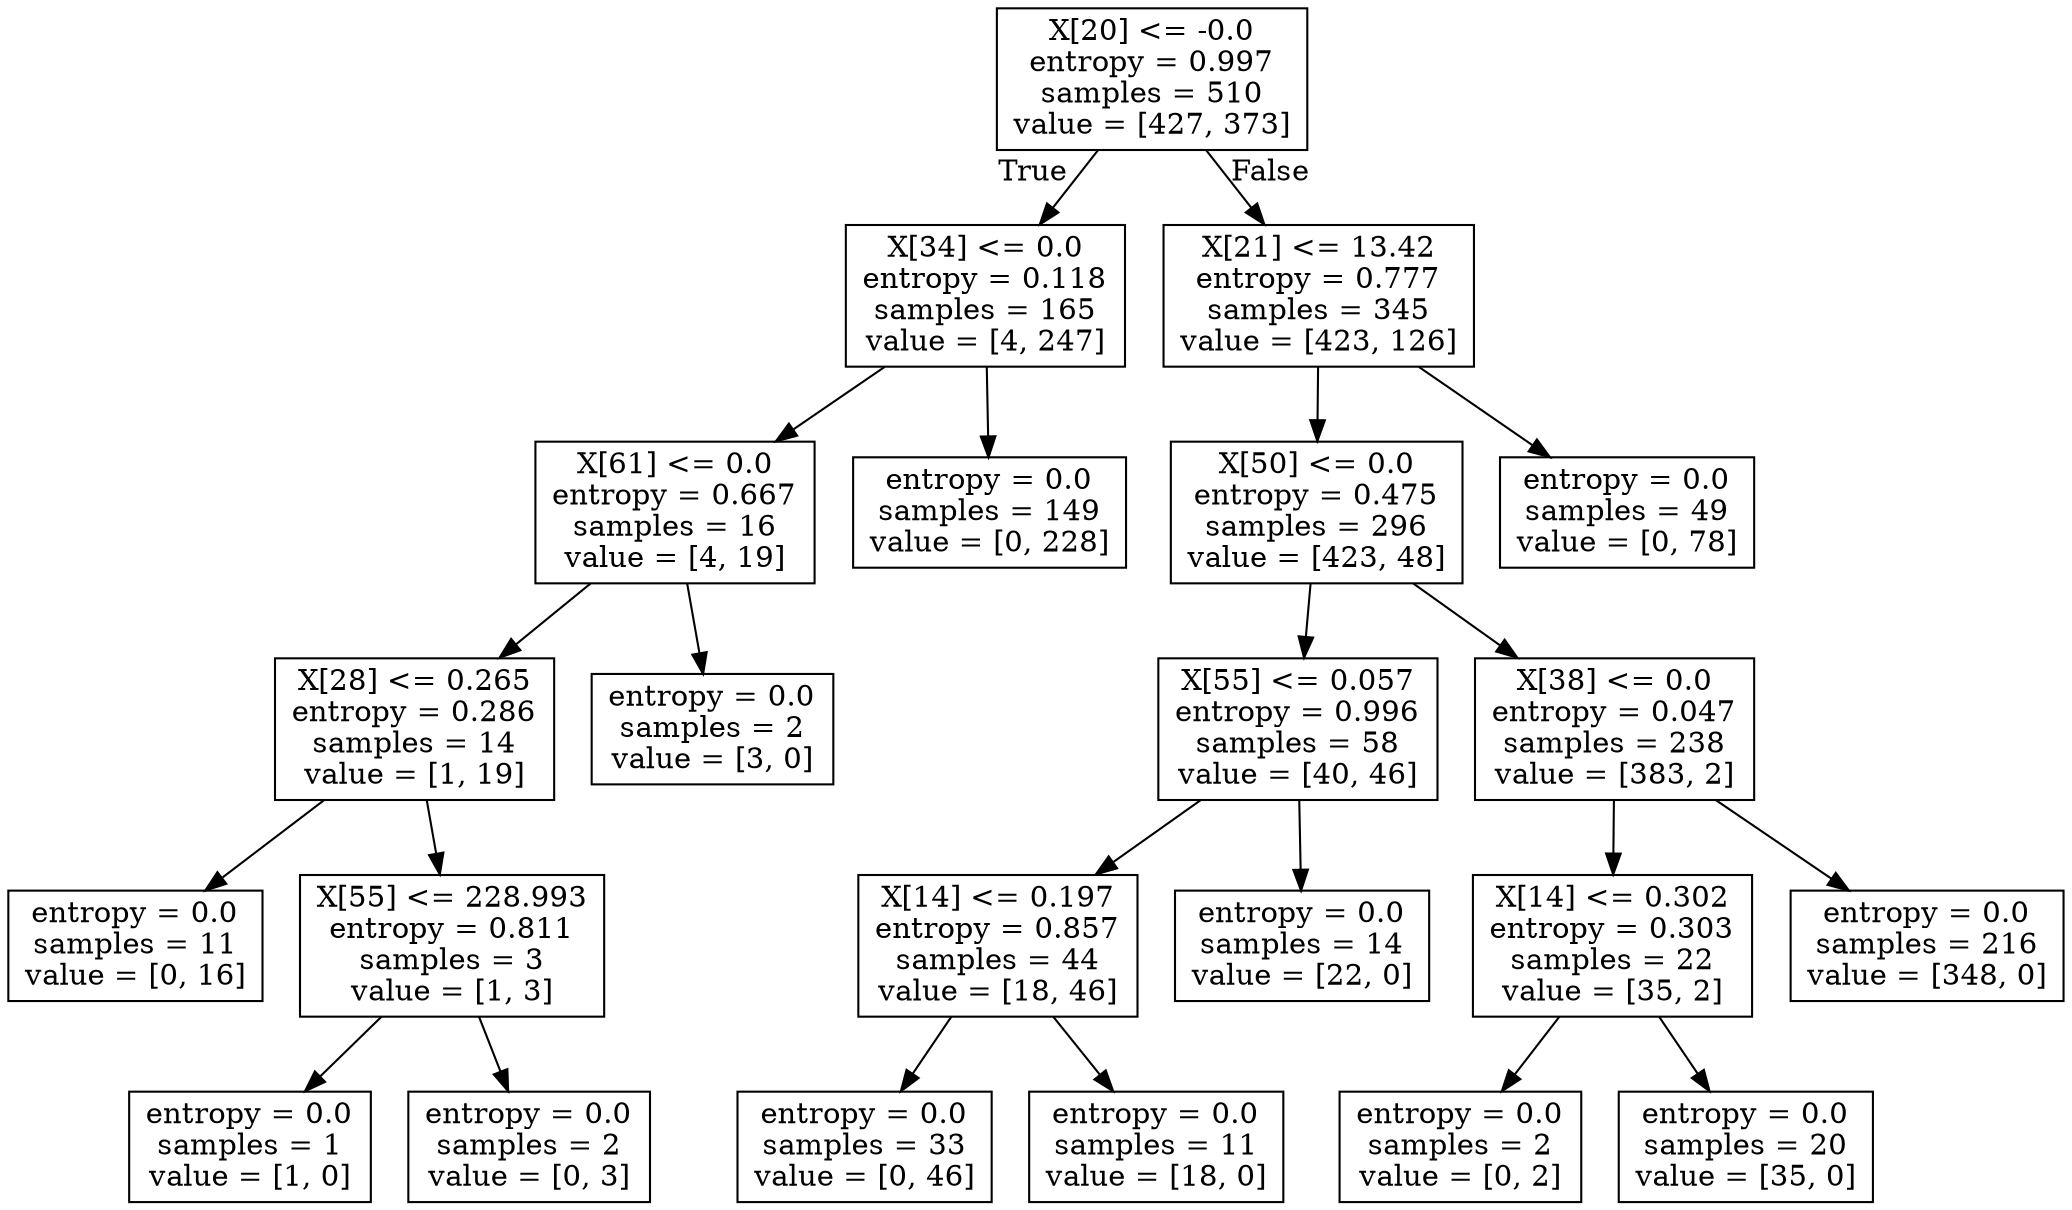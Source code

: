 digraph Tree {
node [shape=box] ;
0 [label="X[20] <= -0.0\nentropy = 0.997\nsamples = 510\nvalue = [427, 373]"] ;
1 [label="X[34] <= 0.0\nentropy = 0.118\nsamples = 165\nvalue = [4, 247]"] ;
0 -> 1 [labeldistance=2.5, labelangle=45, headlabel="True"] ;
2 [label="X[61] <= 0.0\nentropy = 0.667\nsamples = 16\nvalue = [4, 19]"] ;
1 -> 2 ;
3 [label="X[28] <= 0.265\nentropy = 0.286\nsamples = 14\nvalue = [1, 19]"] ;
2 -> 3 ;
4 [label="entropy = 0.0\nsamples = 11\nvalue = [0, 16]"] ;
3 -> 4 ;
5 [label="X[55] <= 228.993\nentropy = 0.811\nsamples = 3\nvalue = [1, 3]"] ;
3 -> 5 ;
6 [label="entropy = 0.0\nsamples = 1\nvalue = [1, 0]"] ;
5 -> 6 ;
7 [label="entropy = 0.0\nsamples = 2\nvalue = [0, 3]"] ;
5 -> 7 ;
8 [label="entropy = 0.0\nsamples = 2\nvalue = [3, 0]"] ;
2 -> 8 ;
9 [label="entropy = 0.0\nsamples = 149\nvalue = [0, 228]"] ;
1 -> 9 ;
10 [label="X[21] <= 13.42\nentropy = 0.777\nsamples = 345\nvalue = [423, 126]"] ;
0 -> 10 [labeldistance=2.5, labelangle=-45, headlabel="False"] ;
11 [label="X[50] <= 0.0\nentropy = 0.475\nsamples = 296\nvalue = [423, 48]"] ;
10 -> 11 ;
12 [label="X[55] <= 0.057\nentropy = 0.996\nsamples = 58\nvalue = [40, 46]"] ;
11 -> 12 ;
13 [label="X[14] <= 0.197\nentropy = 0.857\nsamples = 44\nvalue = [18, 46]"] ;
12 -> 13 ;
14 [label="entropy = 0.0\nsamples = 33\nvalue = [0, 46]"] ;
13 -> 14 ;
15 [label="entropy = 0.0\nsamples = 11\nvalue = [18, 0]"] ;
13 -> 15 ;
16 [label="entropy = 0.0\nsamples = 14\nvalue = [22, 0]"] ;
12 -> 16 ;
17 [label="X[38] <= 0.0\nentropy = 0.047\nsamples = 238\nvalue = [383, 2]"] ;
11 -> 17 ;
18 [label="X[14] <= 0.302\nentropy = 0.303\nsamples = 22\nvalue = [35, 2]"] ;
17 -> 18 ;
19 [label="entropy = 0.0\nsamples = 2\nvalue = [0, 2]"] ;
18 -> 19 ;
20 [label="entropy = 0.0\nsamples = 20\nvalue = [35, 0]"] ;
18 -> 20 ;
21 [label="entropy = 0.0\nsamples = 216\nvalue = [348, 0]"] ;
17 -> 21 ;
22 [label="entropy = 0.0\nsamples = 49\nvalue = [0, 78]"] ;
10 -> 22 ;
}